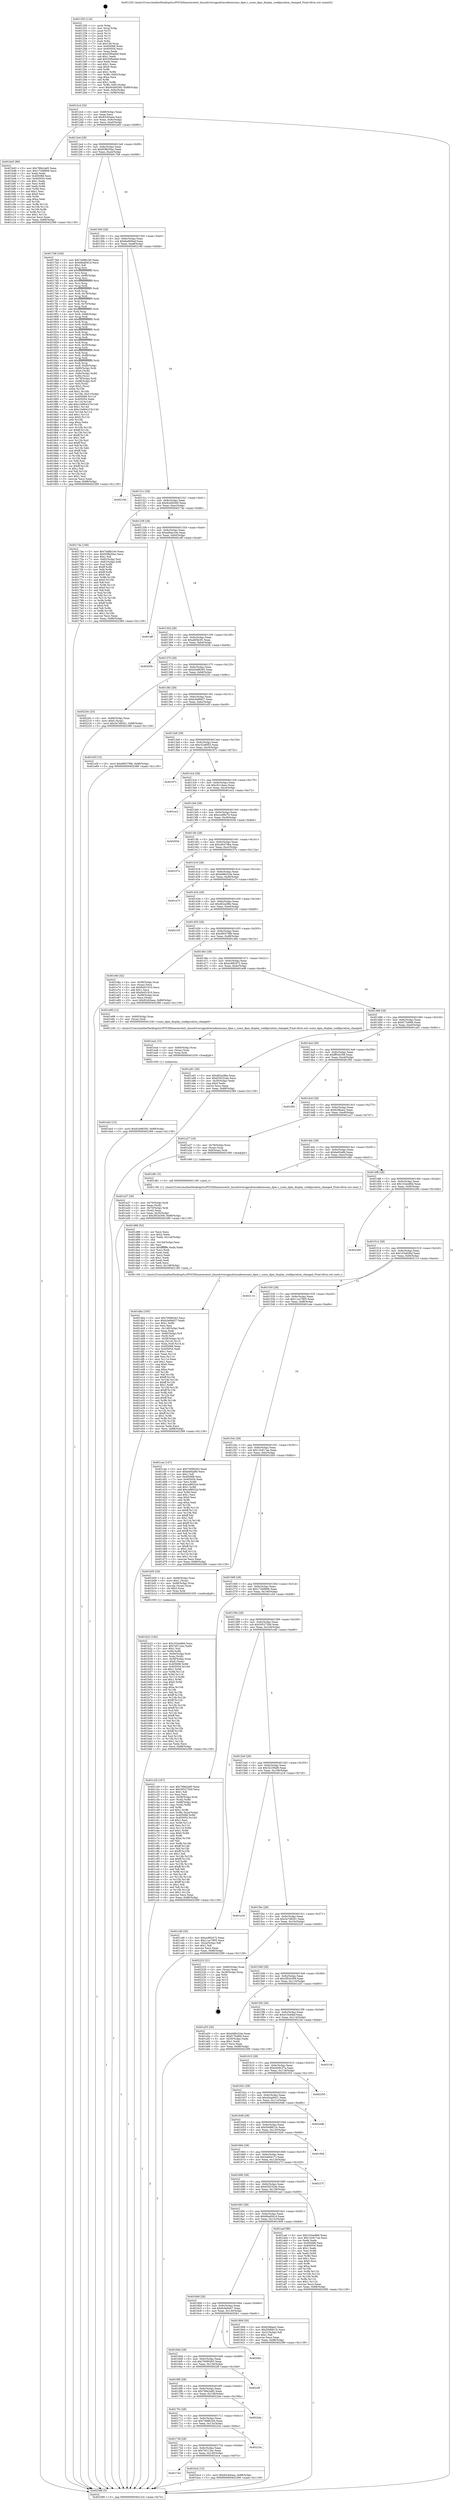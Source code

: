 digraph "0x401250" {
  label = "0x401250 (/mnt/c/Users/mathe/Desktop/tcc/POCII/binaries/extr_linuxdriversgpudrmradeonsumo_dpm.c_sumo_dpm_display_configuration_changed_Final-ollvm.out::main(0))"
  labelloc = "t"
  node[shape=record]

  Entry [label="",width=0.3,height=0.3,shape=circle,fillcolor=black,style=filled]
  "0x4012c4" [label="{
     0x4012c4 [32]\l
     | [instrs]\l
     &nbsp;&nbsp;0x4012c4 \<+6\>: mov -0x88(%rbp),%eax\l
     &nbsp;&nbsp;0x4012ca \<+2\>: mov %eax,%ecx\l
     &nbsp;&nbsp;0x4012cc \<+6\>: sub $0x83cb5aea,%ecx\l
     &nbsp;&nbsp;0x4012d2 \<+6\>: mov %eax,-0x9c(%rbp)\l
     &nbsp;&nbsp;0x4012d8 \<+6\>: mov %ecx,-0xa0(%rbp)\l
     &nbsp;&nbsp;0x4012de \<+6\>: je 0000000000401bd3 \<main+0x983\>\l
  }"]
  "0x401bd3" [label="{
     0x401bd3 [86]\l
     | [instrs]\l
     &nbsp;&nbsp;0x401bd3 \<+5\>: mov $0x789e2a85,%eax\l
     &nbsp;&nbsp;0x401bd8 \<+5\>: mov $0x172b8806,%ecx\l
     &nbsp;&nbsp;0x401bdd \<+2\>: xor %edx,%edx\l
     &nbsp;&nbsp;0x401bdf \<+7\>: mov 0x405068,%esi\l
     &nbsp;&nbsp;0x401be6 \<+7\>: mov 0x405054,%edi\l
     &nbsp;&nbsp;0x401bed \<+3\>: sub $0x1,%edx\l
     &nbsp;&nbsp;0x401bf0 \<+3\>: mov %esi,%r8d\l
     &nbsp;&nbsp;0x401bf3 \<+3\>: add %edx,%r8d\l
     &nbsp;&nbsp;0x401bf6 \<+4\>: imul %r8d,%esi\l
     &nbsp;&nbsp;0x401bfa \<+3\>: and $0x1,%esi\l
     &nbsp;&nbsp;0x401bfd \<+3\>: cmp $0x0,%esi\l
     &nbsp;&nbsp;0x401c00 \<+4\>: sete %r9b\l
     &nbsp;&nbsp;0x401c04 \<+3\>: cmp $0xa,%edi\l
     &nbsp;&nbsp;0x401c07 \<+4\>: setl %r10b\l
     &nbsp;&nbsp;0x401c0b \<+3\>: mov %r9b,%r11b\l
     &nbsp;&nbsp;0x401c0e \<+3\>: and %r10b,%r11b\l
     &nbsp;&nbsp;0x401c11 \<+3\>: xor %r10b,%r9b\l
     &nbsp;&nbsp;0x401c14 \<+3\>: or %r9b,%r11b\l
     &nbsp;&nbsp;0x401c17 \<+4\>: test $0x1,%r11b\l
     &nbsp;&nbsp;0x401c1b \<+3\>: cmovne %ecx,%eax\l
     &nbsp;&nbsp;0x401c1e \<+6\>: mov %eax,-0x88(%rbp)\l
     &nbsp;&nbsp;0x401c24 \<+5\>: jmp 0000000000402389 \<main+0x1139\>\l
  }"]
  "0x4012e4" [label="{
     0x4012e4 [28]\l
     | [instrs]\l
     &nbsp;&nbsp;0x4012e4 \<+5\>: jmp 00000000004012e9 \<main+0x99\>\l
     &nbsp;&nbsp;0x4012e9 \<+6\>: mov -0x9c(%rbp),%eax\l
     &nbsp;&nbsp;0x4012ef \<+5\>: sub $0x938b30ac,%eax\l
     &nbsp;&nbsp;0x4012f4 \<+6\>: mov %eax,-0xa4(%rbp)\l
     &nbsp;&nbsp;0x4012fa \<+6\>: je 00000000004017b8 \<main+0x568\>\l
  }"]
  Exit [label="",width=0.3,height=0.3,shape=circle,fillcolor=black,style=filled,peripheries=2]
  "0x4017b8" [label="{
     0x4017b8 [336]\l
     | [instrs]\l
     &nbsp;&nbsp;0x4017b8 \<+5\>: mov $0x7dd8b1b0,%eax\l
     &nbsp;&nbsp;0x4017bd \<+5\>: mov $0x68ad041d,%ecx\l
     &nbsp;&nbsp;0x4017c2 \<+2\>: mov $0x1,%dl\l
     &nbsp;&nbsp;0x4017c4 \<+3\>: mov %rsp,%rsi\l
     &nbsp;&nbsp;0x4017c7 \<+4\>: add $0xfffffffffffffff0,%rsi\l
     &nbsp;&nbsp;0x4017cb \<+3\>: mov %rsi,%rsp\l
     &nbsp;&nbsp;0x4017ce \<+4\>: mov %rsi,-0x80(%rbp)\l
     &nbsp;&nbsp;0x4017d2 \<+3\>: mov %rsp,%rsi\l
     &nbsp;&nbsp;0x4017d5 \<+4\>: add $0xfffffffffffffff0,%rsi\l
     &nbsp;&nbsp;0x4017d9 \<+3\>: mov %rsi,%rsp\l
     &nbsp;&nbsp;0x4017dc \<+3\>: mov %rsp,%rdi\l
     &nbsp;&nbsp;0x4017df \<+4\>: add $0xfffffffffffffff0,%rdi\l
     &nbsp;&nbsp;0x4017e3 \<+3\>: mov %rdi,%rsp\l
     &nbsp;&nbsp;0x4017e6 \<+4\>: mov %rdi,-0x78(%rbp)\l
     &nbsp;&nbsp;0x4017ea \<+3\>: mov %rsp,%rdi\l
     &nbsp;&nbsp;0x4017ed \<+4\>: add $0xfffffffffffffff0,%rdi\l
     &nbsp;&nbsp;0x4017f1 \<+3\>: mov %rdi,%rsp\l
     &nbsp;&nbsp;0x4017f4 \<+4\>: mov %rdi,-0x70(%rbp)\l
     &nbsp;&nbsp;0x4017f8 \<+3\>: mov %rsp,%rdi\l
     &nbsp;&nbsp;0x4017fb \<+4\>: add $0xfffffffffffffff0,%rdi\l
     &nbsp;&nbsp;0x4017ff \<+3\>: mov %rdi,%rsp\l
     &nbsp;&nbsp;0x401802 \<+4\>: mov %rdi,-0x68(%rbp)\l
     &nbsp;&nbsp;0x401806 \<+3\>: mov %rsp,%rdi\l
     &nbsp;&nbsp;0x401809 \<+4\>: add $0xfffffffffffffff0,%rdi\l
     &nbsp;&nbsp;0x40180d \<+3\>: mov %rdi,%rsp\l
     &nbsp;&nbsp;0x401810 \<+4\>: mov %rdi,-0x60(%rbp)\l
     &nbsp;&nbsp;0x401814 \<+3\>: mov %rsp,%rdi\l
     &nbsp;&nbsp;0x401817 \<+4\>: add $0xfffffffffffffff0,%rdi\l
     &nbsp;&nbsp;0x40181b \<+3\>: mov %rdi,%rsp\l
     &nbsp;&nbsp;0x40181e \<+4\>: mov %rdi,-0x58(%rbp)\l
     &nbsp;&nbsp;0x401822 \<+3\>: mov %rsp,%rdi\l
     &nbsp;&nbsp;0x401825 \<+4\>: add $0xfffffffffffffff0,%rdi\l
     &nbsp;&nbsp;0x401829 \<+3\>: mov %rdi,%rsp\l
     &nbsp;&nbsp;0x40182c \<+4\>: mov %rdi,-0x50(%rbp)\l
     &nbsp;&nbsp;0x401830 \<+3\>: mov %rsp,%rdi\l
     &nbsp;&nbsp;0x401833 \<+4\>: add $0xfffffffffffffff0,%rdi\l
     &nbsp;&nbsp;0x401837 \<+3\>: mov %rdi,%rsp\l
     &nbsp;&nbsp;0x40183a \<+4\>: mov %rdi,-0x48(%rbp)\l
     &nbsp;&nbsp;0x40183e \<+3\>: mov %rsp,%rdi\l
     &nbsp;&nbsp;0x401841 \<+4\>: add $0xfffffffffffffff0,%rdi\l
     &nbsp;&nbsp;0x401845 \<+3\>: mov %rdi,%rsp\l
     &nbsp;&nbsp;0x401848 \<+4\>: mov %rdi,-0x40(%rbp)\l
     &nbsp;&nbsp;0x40184c \<+4\>: mov -0x80(%rbp),%rdi\l
     &nbsp;&nbsp;0x401850 \<+6\>: movl $0x0,(%rdi)\l
     &nbsp;&nbsp;0x401856 \<+7\>: mov -0x8c(%rbp),%r8d\l
     &nbsp;&nbsp;0x40185d \<+3\>: mov %r8d,(%rsi)\l
     &nbsp;&nbsp;0x401860 \<+4\>: mov -0x78(%rbp),%rdi\l
     &nbsp;&nbsp;0x401864 \<+7\>: mov -0x98(%rbp),%r9\l
     &nbsp;&nbsp;0x40186b \<+3\>: mov %r9,(%rdi)\l
     &nbsp;&nbsp;0x40186e \<+3\>: cmpl $0x2,(%rsi)\l
     &nbsp;&nbsp;0x401871 \<+4\>: setne %r10b\l
     &nbsp;&nbsp;0x401875 \<+4\>: and $0x1,%r10b\l
     &nbsp;&nbsp;0x401879 \<+4\>: mov %r10b,-0x31(%rbp)\l
     &nbsp;&nbsp;0x40187d \<+8\>: mov 0x405068,%r11d\l
     &nbsp;&nbsp;0x401885 \<+7\>: mov 0x405054,%ebx\l
     &nbsp;&nbsp;0x40188c \<+3\>: mov %r11d,%r14d\l
     &nbsp;&nbsp;0x40188f \<+7\>: add $0xc1b6641f,%r14d\l
     &nbsp;&nbsp;0x401896 \<+4\>: sub $0x1,%r14d\l
     &nbsp;&nbsp;0x40189a \<+7\>: sub $0xc1b6641f,%r14d\l
     &nbsp;&nbsp;0x4018a1 \<+4\>: imul %r14d,%r11d\l
     &nbsp;&nbsp;0x4018a5 \<+4\>: and $0x1,%r11d\l
     &nbsp;&nbsp;0x4018a9 \<+4\>: cmp $0x0,%r11d\l
     &nbsp;&nbsp;0x4018ad \<+4\>: sete %r10b\l
     &nbsp;&nbsp;0x4018b1 \<+3\>: cmp $0xa,%ebx\l
     &nbsp;&nbsp;0x4018b4 \<+4\>: setl %r15b\l
     &nbsp;&nbsp;0x4018b8 \<+3\>: mov %r10b,%r12b\l
     &nbsp;&nbsp;0x4018bb \<+4\>: xor $0xff,%r12b\l
     &nbsp;&nbsp;0x4018bf \<+3\>: mov %r15b,%r13b\l
     &nbsp;&nbsp;0x4018c2 \<+4\>: xor $0xff,%r13b\l
     &nbsp;&nbsp;0x4018c6 \<+3\>: xor $0x1,%dl\l
     &nbsp;&nbsp;0x4018c9 \<+3\>: mov %r12b,%sil\l
     &nbsp;&nbsp;0x4018cc \<+4\>: and $0xff,%sil\l
     &nbsp;&nbsp;0x4018d0 \<+3\>: and %dl,%r10b\l
     &nbsp;&nbsp;0x4018d3 \<+3\>: mov %r13b,%dil\l
     &nbsp;&nbsp;0x4018d6 \<+4\>: and $0xff,%dil\l
     &nbsp;&nbsp;0x4018da \<+3\>: and %dl,%r15b\l
     &nbsp;&nbsp;0x4018dd \<+3\>: or %r10b,%sil\l
     &nbsp;&nbsp;0x4018e0 \<+3\>: or %r15b,%dil\l
     &nbsp;&nbsp;0x4018e3 \<+3\>: xor %dil,%sil\l
     &nbsp;&nbsp;0x4018e6 \<+3\>: or %r13b,%r12b\l
     &nbsp;&nbsp;0x4018e9 \<+4\>: xor $0xff,%r12b\l
     &nbsp;&nbsp;0x4018ed \<+3\>: or $0x1,%dl\l
     &nbsp;&nbsp;0x4018f0 \<+3\>: and %dl,%r12b\l
     &nbsp;&nbsp;0x4018f3 \<+3\>: or %r12b,%sil\l
     &nbsp;&nbsp;0x4018f6 \<+4\>: test $0x1,%sil\l
     &nbsp;&nbsp;0x4018fa \<+3\>: cmovne %ecx,%eax\l
     &nbsp;&nbsp;0x4018fd \<+6\>: mov %eax,-0x88(%rbp)\l
     &nbsp;&nbsp;0x401903 \<+5\>: jmp 0000000000402389 \<main+0x1139\>\l
  }"]
  "0x401300" [label="{
     0x401300 [28]\l
     | [instrs]\l
     &nbsp;&nbsp;0x401300 \<+5\>: jmp 0000000000401305 \<main+0xb5\>\l
     &nbsp;&nbsp;0x401305 \<+6\>: mov -0x9c(%rbp),%eax\l
     &nbsp;&nbsp;0x40130b \<+5\>: sub $0x9ad00baf,%eax\l
     &nbsp;&nbsp;0x401310 \<+6\>: mov %eax,-0xa8(%rbp)\l
     &nbsp;&nbsp;0x401316 \<+6\>: je 000000000040219d \<main+0xf4d\>\l
  }"]
  "0x401eb3" [label="{
     0x401eb3 [15]\l
     | [instrs]\l
     &nbsp;&nbsp;0x401eb3 \<+10\>: movl $0xb2e96295,-0x88(%rbp)\l
     &nbsp;&nbsp;0x401ebd \<+5\>: jmp 0000000000402389 \<main+0x1139\>\l
  }"]
  "0x40219d" [label="{
     0x40219d\l
  }", style=dashed]
  "0x40131c" [label="{
     0x40131c [28]\l
     | [instrs]\l
     &nbsp;&nbsp;0x40131c \<+5\>: jmp 0000000000401321 \<main+0xd1\>\l
     &nbsp;&nbsp;0x401321 \<+6\>: mov -0x9c(%rbp),%eax\l
     &nbsp;&nbsp;0x401327 \<+5\>: sub $0x9cd40260,%eax\l
     &nbsp;&nbsp;0x40132c \<+6\>: mov %eax,-0xac(%rbp)\l
     &nbsp;&nbsp;0x401332 \<+6\>: je 000000000040174e \<main+0x4fe\>\l
  }"]
  "0x401ea4" [label="{
     0x401ea4 [15]\l
     | [instrs]\l
     &nbsp;&nbsp;0x401ea4 \<+4\>: mov -0x60(%rbp),%rax\l
     &nbsp;&nbsp;0x401ea8 \<+3\>: mov (%rax),%rax\l
     &nbsp;&nbsp;0x401eab \<+3\>: mov %rax,%rdi\l
     &nbsp;&nbsp;0x401eae \<+5\>: call 0000000000401030 \<free@plt\>\l
     | [calls]\l
     &nbsp;&nbsp;0x401030 \{1\} (unknown)\l
  }"]
  "0x40174e" [label="{
     0x40174e [106]\l
     | [instrs]\l
     &nbsp;&nbsp;0x40174e \<+5\>: mov $0x7dd8b1b0,%eax\l
     &nbsp;&nbsp;0x401753 \<+5\>: mov $0x938b30ac,%ecx\l
     &nbsp;&nbsp;0x401758 \<+2\>: mov $0x1,%dl\l
     &nbsp;&nbsp;0x40175a \<+7\>: mov -0x82(%rbp),%sil\l
     &nbsp;&nbsp;0x401761 \<+7\>: mov -0x81(%rbp),%dil\l
     &nbsp;&nbsp;0x401768 \<+3\>: mov %sil,%r8b\l
     &nbsp;&nbsp;0x40176b \<+4\>: xor $0xff,%r8b\l
     &nbsp;&nbsp;0x40176f \<+3\>: mov %dil,%r9b\l
     &nbsp;&nbsp;0x401772 \<+4\>: xor $0xff,%r9b\l
     &nbsp;&nbsp;0x401776 \<+3\>: xor $0x0,%dl\l
     &nbsp;&nbsp;0x401779 \<+3\>: mov %r8b,%r10b\l
     &nbsp;&nbsp;0x40177c \<+4\>: and $0x0,%r10b\l
     &nbsp;&nbsp;0x401780 \<+3\>: and %dl,%sil\l
     &nbsp;&nbsp;0x401783 \<+3\>: mov %r9b,%r11b\l
     &nbsp;&nbsp;0x401786 \<+4\>: and $0x0,%r11b\l
     &nbsp;&nbsp;0x40178a \<+3\>: and %dl,%dil\l
     &nbsp;&nbsp;0x40178d \<+3\>: or %sil,%r10b\l
     &nbsp;&nbsp;0x401790 \<+3\>: or %dil,%r11b\l
     &nbsp;&nbsp;0x401793 \<+3\>: xor %r11b,%r10b\l
     &nbsp;&nbsp;0x401796 \<+3\>: or %r9b,%r8b\l
     &nbsp;&nbsp;0x401799 \<+4\>: xor $0xff,%r8b\l
     &nbsp;&nbsp;0x40179d \<+3\>: or $0x0,%dl\l
     &nbsp;&nbsp;0x4017a0 \<+3\>: and %dl,%r8b\l
     &nbsp;&nbsp;0x4017a3 \<+3\>: or %r8b,%r10b\l
     &nbsp;&nbsp;0x4017a6 \<+4\>: test $0x1,%r10b\l
     &nbsp;&nbsp;0x4017aa \<+3\>: cmovne %ecx,%eax\l
     &nbsp;&nbsp;0x4017ad \<+6\>: mov %eax,-0x88(%rbp)\l
     &nbsp;&nbsp;0x4017b3 \<+5\>: jmp 0000000000402389 \<main+0x1139\>\l
  }"]
  "0x401338" [label="{
     0x401338 [28]\l
     | [instrs]\l
     &nbsp;&nbsp;0x401338 \<+5\>: jmp 000000000040133d \<main+0xed\>\l
     &nbsp;&nbsp;0x40133d \<+6\>: mov -0x9c(%rbp),%eax\l
     &nbsp;&nbsp;0x401343 \<+5\>: sub $0xad6ae16e,%eax\l
     &nbsp;&nbsp;0x401348 \<+6\>: mov %eax,-0xb0(%rbp)\l
     &nbsp;&nbsp;0x40134e \<+6\>: je 0000000000401eff \<main+0xcaf\>\l
  }"]
  "0x402389" [label="{
     0x402389 [5]\l
     | [instrs]\l
     &nbsp;&nbsp;0x402389 \<+5\>: jmp 00000000004012c4 \<main+0x74\>\l
  }"]
  "0x401250" [label="{
     0x401250 [116]\l
     | [instrs]\l
     &nbsp;&nbsp;0x401250 \<+1\>: push %rbp\l
     &nbsp;&nbsp;0x401251 \<+3\>: mov %rsp,%rbp\l
     &nbsp;&nbsp;0x401254 \<+2\>: push %r15\l
     &nbsp;&nbsp;0x401256 \<+2\>: push %r14\l
     &nbsp;&nbsp;0x401258 \<+2\>: push %r13\l
     &nbsp;&nbsp;0x40125a \<+2\>: push %r12\l
     &nbsp;&nbsp;0x40125c \<+1\>: push %rbx\l
     &nbsp;&nbsp;0x40125d \<+7\>: sub $0x158,%rsp\l
     &nbsp;&nbsp;0x401264 \<+7\>: mov 0x405068,%eax\l
     &nbsp;&nbsp;0x40126b \<+7\>: mov 0x405054,%ecx\l
     &nbsp;&nbsp;0x401272 \<+2\>: mov %eax,%edx\l
     &nbsp;&nbsp;0x401274 \<+6\>: sub $0x55f0addd,%edx\l
     &nbsp;&nbsp;0x40127a \<+3\>: sub $0x1,%edx\l
     &nbsp;&nbsp;0x40127d \<+6\>: add $0x55f0addd,%edx\l
     &nbsp;&nbsp;0x401283 \<+3\>: imul %edx,%eax\l
     &nbsp;&nbsp;0x401286 \<+3\>: and $0x1,%eax\l
     &nbsp;&nbsp;0x401289 \<+3\>: cmp $0x0,%eax\l
     &nbsp;&nbsp;0x40128c \<+4\>: sete %r8b\l
     &nbsp;&nbsp;0x401290 \<+4\>: and $0x1,%r8b\l
     &nbsp;&nbsp;0x401294 \<+7\>: mov %r8b,-0x82(%rbp)\l
     &nbsp;&nbsp;0x40129b \<+3\>: cmp $0xa,%ecx\l
     &nbsp;&nbsp;0x40129e \<+4\>: setl %r8b\l
     &nbsp;&nbsp;0x4012a2 \<+4\>: and $0x1,%r8b\l
     &nbsp;&nbsp;0x4012a6 \<+7\>: mov %r8b,-0x81(%rbp)\l
     &nbsp;&nbsp;0x4012ad \<+10\>: movl $0x9cd40260,-0x88(%rbp)\l
     &nbsp;&nbsp;0x4012b7 \<+6\>: mov %edi,-0x8c(%rbp)\l
     &nbsp;&nbsp;0x4012bd \<+7\>: mov %rsi,-0x98(%rbp)\l
  }"]
  "0x401dba" [label="{
     0x401dba [165]\l
     | [instrs]\l
     &nbsp;&nbsp;0x401dba \<+5\>: mov $0x70090263,%ecx\l
     &nbsp;&nbsp;0x401dbf \<+5\>: mov $0xb3e89d27,%edx\l
     &nbsp;&nbsp;0x401dc4 \<+3\>: mov $0x1,%r8b\l
     &nbsp;&nbsp;0x401dc7 \<+2\>: xor %esi,%esi\l
     &nbsp;&nbsp;0x401dc9 \<+6\>: mov -0x148(%rbp),%edi\l
     &nbsp;&nbsp;0x401dcf \<+3\>: imul %eax,%edi\l
     &nbsp;&nbsp;0x401dd2 \<+4\>: mov -0x60(%rbp),%r9\l
     &nbsp;&nbsp;0x401dd6 \<+3\>: mov (%r9),%r9\l
     &nbsp;&nbsp;0x401dd9 \<+4\>: mov -0x58(%rbp),%r10\l
     &nbsp;&nbsp;0x401ddd \<+3\>: movslq (%r10),%r10\l
     &nbsp;&nbsp;0x401de0 \<+4\>: mov %edi,(%r9,%r10,4)\l
     &nbsp;&nbsp;0x401de4 \<+7\>: mov 0x405068,%eax\l
     &nbsp;&nbsp;0x401deb \<+7\>: mov 0x405054,%edi\l
     &nbsp;&nbsp;0x401df2 \<+3\>: sub $0x1,%esi\l
     &nbsp;&nbsp;0x401df5 \<+3\>: mov %eax,%r11d\l
     &nbsp;&nbsp;0x401df8 \<+3\>: add %esi,%r11d\l
     &nbsp;&nbsp;0x401dfb \<+4\>: imul %r11d,%eax\l
     &nbsp;&nbsp;0x401dff \<+3\>: and $0x1,%eax\l
     &nbsp;&nbsp;0x401e02 \<+3\>: cmp $0x0,%eax\l
     &nbsp;&nbsp;0x401e05 \<+3\>: sete %bl\l
     &nbsp;&nbsp;0x401e08 \<+3\>: cmp $0xa,%edi\l
     &nbsp;&nbsp;0x401e0b \<+4\>: setl %r14b\l
     &nbsp;&nbsp;0x401e0f \<+3\>: mov %bl,%r15b\l
     &nbsp;&nbsp;0x401e12 \<+4\>: xor $0xff,%r15b\l
     &nbsp;&nbsp;0x401e16 \<+3\>: mov %r14b,%r12b\l
     &nbsp;&nbsp;0x401e19 \<+4\>: xor $0xff,%r12b\l
     &nbsp;&nbsp;0x401e1d \<+4\>: xor $0x1,%r8b\l
     &nbsp;&nbsp;0x401e21 \<+3\>: mov %r15b,%r13b\l
     &nbsp;&nbsp;0x401e24 \<+4\>: and $0xff,%r13b\l
     &nbsp;&nbsp;0x401e28 \<+3\>: and %r8b,%bl\l
     &nbsp;&nbsp;0x401e2b \<+3\>: mov %r12b,%al\l
     &nbsp;&nbsp;0x401e2e \<+2\>: and $0xff,%al\l
     &nbsp;&nbsp;0x401e30 \<+3\>: and %r8b,%r14b\l
     &nbsp;&nbsp;0x401e33 \<+3\>: or %bl,%r13b\l
     &nbsp;&nbsp;0x401e36 \<+3\>: or %r14b,%al\l
     &nbsp;&nbsp;0x401e39 \<+3\>: xor %al,%r13b\l
     &nbsp;&nbsp;0x401e3c \<+3\>: or %r12b,%r15b\l
     &nbsp;&nbsp;0x401e3f \<+4\>: xor $0xff,%r15b\l
     &nbsp;&nbsp;0x401e43 \<+4\>: or $0x1,%r8b\l
     &nbsp;&nbsp;0x401e47 \<+3\>: and %r8b,%r15b\l
     &nbsp;&nbsp;0x401e4a \<+3\>: or %r15b,%r13b\l
     &nbsp;&nbsp;0x401e4d \<+4\>: test $0x1,%r13b\l
     &nbsp;&nbsp;0x401e51 \<+3\>: cmovne %edx,%ecx\l
     &nbsp;&nbsp;0x401e54 \<+6\>: mov %ecx,-0x88(%rbp)\l
     &nbsp;&nbsp;0x401e5a \<+5\>: jmp 0000000000402389 \<main+0x1139\>\l
  }"]
  "0x401d86" [label="{
     0x401d86 [52]\l
     | [instrs]\l
     &nbsp;&nbsp;0x401d86 \<+2\>: xor %ecx,%ecx\l
     &nbsp;&nbsp;0x401d88 \<+5\>: mov $0x2,%edx\l
     &nbsp;&nbsp;0x401d8d \<+6\>: mov %edx,-0x144(%rbp)\l
     &nbsp;&nbsp;0x401d93 \<+1\>: cltd\l
     &nbsp;&nbsp;0x401d94 \<+6\>: mov -0x144(%rbp),%esi\l
     &nbsp;&nbsp;0x401d9a \<+2\>: idiv %esi\l
     &nbsp;&nbsp;0x401d9c \<+6\>: imul $0xfffffffe,%edx,%edx\l
     &nbsp;&nbsp;0x401da2 \<+2\>: mov %ecx,%edi\l
     &nbsp;&nbsp;0x401da4 \<+2\>: sub %edx,%edi\l
     &nbsp;&nbsp;0x401da6 \<+2\>: mov %ecx,%edx\l
     &nbsp;&nbsp;0x401da8 \<+3\>: sub $0x1,%edx\l
     &nbsp;&nbsp;0x401dab \<+2\>: add %edx,%edi\l
     &nbsp;&nbsp;0x401dad \<+2\>: sub %edi,%ecx\l
     &nbsp;&nbsp;0x401daf \<+6\>: mov %ecx,-0x148(%rbp)\l
     &nbsp;&nbsp;0x401db5 \<+5\>: call 0000000000401160 \<next_i\>\l
     | [calls]\l
     &nbsp;&nbsp;0x401160 \{1\} (/mnt/c/Users/mathe/Desktop/tcc/POCII/binaries/extr_linuxdriversgpudrmradeonsumo_dpm.c_sumo_dpm_display_configuration_changed_Final-ollvm.out::next_i)\l
  }"]
  "0x401eff" [label="{
     0x401eff\l
  }", style=dashed]
  "0x401354" [label="{
     0x401354 [28]\l
     | [instrs]\l
     &nbsp;&nbsp;0x401354 \<+5\>: jmp 0000000000401359 \<main+0x109\>\l
     &nbsp;&nbsp;0x401359 \<+6\>: mov -0x9c(%rbp),%eax\l
     &nbsp;&nbsp;0x40135f \<+5\>: sub $0xafd5b3f1,%eax\l
     &nbsp;&nbsp;0x401364 \<+6\>: mov %eax,-0xb4(%rbp)\l
     &nbsp;&nbsp;0x40136a \<+6\>: je 000000000040205b \<main+0xe0b\>\l
  }"]
  "0x401744" [label="{
     0x401744\l
  }", style=dashed]
  "0x40205b" [label="{
     0x40205b\l
  }", style=dashed]
  "0x401370" [label="{
     0x401370 [28]\l
     | [instrs]\l
     &nbsp;&nbsp;0x401370 \<+5\>: jmp 0000000000401375 \<main+0x125\>\l
     &nbsp;&nbsp;0x401375 \<+6\>: mov -0x9c(%rbp),%eax\l
     &nbsp;&nbsp;0x40137b \<+5\>: sub $0xb2e96295,%eax\l
     &nbsp;&nbsp;0x401380 \<+6\>: mov %eax,-0xb8(%rbp)\l
     &nbsp;&nbsp;0x401386 \<+6\>: je 000000000040220c \<main+0xfbc\>\l
  }"]
  "0x401bc4" [label="{
     0x401bc4 [15]\l
     | [instrs]\l
     &nbsp;&nbsp;0x401bc4 \<+10\>: movl $0x83cb5aea,-0x88(%rbp)\l
     &nbsp;&nbsp;0x401bce \<+5\>: jmp 0000000000402389 \<main+0x1139\>\l
  }"]
  "0x40220c" [label="{
     0x40220c [25]\l
     | [instrs]\l
     &nbsp;&nbsp;0x40220c \<+4\>: mov -0x80(%rbp),%rax\l
     &nbsp;&nbsp;0x402210 \<+6\>: movl $0x0,(%rax)\l
     &nbsp;&nbsp;0x402216 \<+10\>: movl $0x3e7d8261,-0x88(%rbp)\l
     &nbsp;&nbsp;0x402220 \<+5\>: jmp 0000000000402389 \<main+0x1139\>\l
  }"]
  "0x40138c" [label="{
     0x40138c [28]\l
     | [instrs]\l
     &nbsp;&nbsp;0x40138c \<+5\>: jmp 0000000000401391 \<main+0x141\>\l
     &nbsp;&nbsp;0x401391 \<+6\>: mov -0x9c(%rbp),%eax\l
     &nbsp;&nbsp;0x401397 \<+5\>: sub $0xb3e89d27,%eax\l
     &nbsp;&nbsp;0x40139c \<+6\>: mov %eax,-0xbc(%rbp)\l
     &nbsp;&nbsp;0x4013a2 \<+6\>: je 0000000000401e5f \<main+0xc0f\>\l
  }"]
  "0x401728" [label="{
     0x401728 [28]\l
     | [instrs]\l
     &nbsp;&nbsp;0x401728 \<+5\>: jmp 000000000040172d \<main+0x4dd\>\l
     &nbsp;&nbsp;0x40172d \<+6\>: mov -0x9c(%rbp),%eax\l
     &nbsp;&nbsp;0x401733 \<+5\>: sub $0x7ef112ac,%eax\l
     &nbsp;&nbsp;0x401738 \<+6\>: mov %eax,-0x140(%rbp)\l
     &nbsp;&nbsp;0x40173e \<+6\>: je 0000000000401bc4 \<main+0x974\>\l
  }"]
  "0x401e5f" [label="{
     0x401e5f [15]\l
     | [instrs]\l
     &nbsp;&nbsp;0x401e5f \<+10\>: movl $0xd90379fb,-0x88(%rbp)\l
     &nbsp;&nbsp;0x401e69 \<+5\>: jmp 0000000000402389 \<main+0x1139\>\l
  }"]
  "0x4013a8" [label="{
     0x4013a8 [28]\l
     | [instrs]\l
     &nbsp;&nbsp;0x4013a8 \<+5\>: jmp 00000000004013ad \<main+0x15d\>\l
     &nbsp;&nbsp;0x4013ad \<+6\>: mov -0x9c(%rbp),%eax\l
     &nbsp;&nbsp;0x4013b3 \<+5\>: sub $0xc5246f53,%eax\l
     &nbsp;&nbsp;0x4013b8 \<+6\>: mov %eax,-0xc0(%rbp)\l
     &nbsp;&nbsp;0x4013be \<+6\>: je 000000000040197c \<main+0x72c\>\l
  }"]
  "0x40223a" [label="{
     0x40223a\l
  }", style=dashed]
  "0x40197c" [label="{
     0x40197c\l
  }", style=dashed]
  "0x4013c4" [label="{
     0x4013c4 [28]\l
     | [instrs]\l
     &nbsp;&nbsp;0x4013c4 \<+5\>: jmp 00000000004013c9 \<main+0x179\>\l
     &nbsp;&nbsp;0x4013c9 \<+6\>: mov -0x9c(%rbp),%eax\l
     &nbsp;&nbsp;0x4013cf \<+5\>: sub $0xc611daec,%eax\l
     &nbsp;&nbsp;0x4013d4 \<+6\>: mov %eax,-0xc4(%rbp)\l
     &nbsp;&nbsp;0x4013da \<+6\>: je 0000000000401ec2 \<main+0xc72\>\l
  }"]
  "0x40170c" [label="{
     0x40170c [28]\l
     | [instrs]\l
     &nbsp;&nbsp;0x40170c \<+5\>: jmp 0000000000401711 \<main+0x4c1\>\l
     &nbsp;&nbsp;0x401711 \<+6\>: mov -0x9c(%rbp),%eax\l
     &nbsp;&nbsp;0x401717 \<+5\>: sub $0x7dd8b1b0,%eax\l
     &nbsp;&nbsp;0x40171c \<+6\>: mov %eax,-0x13c(%rbp)\l
     &nbsp;&nbsp;0x401722 \<+6\>: je 000000000040223a \<main+0xfea\>\l
  }"]
  "0x401ec2" [label="{
     0x401ec2\l
  }", style=dashed]
  "0x4013e0" [label="{
     0x4013e0 [28]\l
     | [instrs]\l
     &nbsp;&nbsp;0x4013e0 \<+5\>: jmp 00000000004013e5 \<main+0x195\>\l
     &nbsp;&nbsp;0x4013e5 \<+6\>: mov -0x9c(%rbp),%eax\l
     &nbsp;&nbsp;0x4013eb \<+5\>: sub $0xcce89c7b,%eax\l
     &nbsp;&nbsp;0x4013f0 \<+6\>: mov %eax,-0xc8(%rbp)\l
     &nbsp;&nbsp;0x4013f6 \<+6\>: je 000000000040203d \<main+0xded\>\l
  }"]
  "0x4022da" [label="{
     0x4022da\l
  }", style=dashed]
  "0x40203d" [label="{
     0x40203d\l
  }", style=dashed]
  "0x4013fc" [label="{
     0x4013fc [28]\l
     | [instrs]\l
     &nbsp;&nbsp;0x4013fc \<+5\>: jmp 0000000000401401 \<main+0x1b1\>\l
     &nbsp;&nbsp;0x401401 \<+6\>: mov -0x9c(%rbp),%eax\l
     &nbsp;&nbsp;0x401407 \<+5\>: sub $0xcd037dbe,%eax\l
     &nbsp;&nbsp;0x40140c \<+6\>: mov %eax,-0xcc(%rbp)\l
     &nbsp;&nbsp;0x401412 \<+6\>: je 000000000040237a \<main+0x112a\>\l
  }"]
  "0x4016f0" [label="{
     0x4016f0 [28]\l
     | [instrs]\l
     &nbsp;&nbsp;0x4016f0 \<+5\>: jmp 00000000004016f5 \<main+0x4a5\>\l
     &nbsp;&nbsp;0x4016f5 \<+6\>: mov -0x9c(%rbp),%eax\l
     &nbsp;&nbsp;0x4016fb \<+5\>: sub $0x789e2a85,%eax\l
     &nbsp;&nbsp;0x401700 \<+6\>: mov %eax,-0x138(%rbp)\l
     &nbsp;&nbsp;0x401706 \<+6\>: je 00000000004022da \<main+0x108a\>\l
  }"]
  "0x40237a" [label="{
     0x40237a\l
  }", style=dashed]
  "0x401418" [label="{
     0x401418 [28]\l
     | [instrs]\l
     &nbsp;&nbsp;0x401418 \<+5\>: jmp 000000000040141d \<main+0x1cd\>\l
     &nbsp;&nbsp;0x40141d \<+6\>: mov -0x9c(%rbp),%eax\l
     &nbsp;&nbsp;0x401423 \<+5\>: sub $0xd48b324e,%eax\l
     &nbsp;&nbsp;0x401428 \<+6\>: mov %eax,-0xd0(%rbp)\l
     &nbsp;&nbsp;0x40142e \<+6\>: je 0000000000401a73 \<main+0x823\>\l
  }"]
  "0x4022ff" [label="{
     0x4022ff\l
  }", style=dashed]
  "0x401a73" [label="{
     0x401a73\l
  }", style=dashed]
  "0x401434" [label="{
     0x401434 [28]\l
     | [instrs]\l
     &nbsp;&nbsp;0x401434 \<+5\>: jmp 0000000000401439 \<main+0x1e9\>\l
     &nbsp;&nbsp;0x401439 \<+6\>: mov -0x9c(%rbp),%eax\l
     &nbsp;&nbsp;0x40143f \<+5\>: sub $0xd62a2f6e,%eax\l
     &nbsp;&nbsp;0x401444 \<+6\>: mov %eax,-0xd4(%rbp)\l
     &nbsp;&nbsp;0x40144a \<+6\>: je 0000000000402105 \<main+0xeb5\>\l
  }"]
  "0x4016d4" [label="{
     0x4016d4 [28]\l
     | [instrs]\l
     &nbsp;&nbsp;0x4016d4 \<+5\>: jmp 00000000004016d9 \<main+0x489\>\l
     &nbsp;&nbsp;0x4016d9 \<+6\>: mov -0x9c(%rbp),%eax\l
     &nbsp;&nbsp;0x4016df \<+5\>: sub $0x70090263,%eax\l
     &nbsp;&nbsp;0x4016e4 \<+6\>: mov %eax,-0x134(%rbp)\l
     &nbsp;&nbsp;0x4016ea \<+6\>: je 00000000004022ff \<main+0x10af\>\l
  }"]
  "0x402105" [label="{
     0x402105\l
  }", style=dashed]
  "0x401450" [label="{
     0x401450 [28]\l
     | [instrs]\l
     &nbsp;&nbsp;0x401450 \<+5\>: jmp 0000000000401455 \<main+0x205\>\l
     &nbsp;&nbsp;0x401455 \<+6\>: mov -0x9c(%rbp),%eax\l
     &nbsp;&nbsp;0x40145b \<+5\>: sub $0xd90379fb,%eax\l
     &nbsp;&nbsp;0x401460 \<+6\>: mov %eax,-0xd8(%rbp)\l
     &nbsp;&nbsp;0x401466 \<+6\>: je 0000000000401e6e \<main+0xc1e\>\l
  }"]
  "0x4020b1" [label="{
     0x4020b1\l
  }", style=dashed]
  "0x401e6e" [label="{
     0x401e6e [42]\l
     | [instrs]\l
     &nbsp;&nbsp;0x401e6e \<+4\>: mov -0x58(%rbp),%rax\l
     &nbsp;&nbsp;0x401e72 \<+2\>: mov (%rax),%ecx\l
     &nbsp;&nbsp;0x401e74 \<+6\>: sub $0xf4451910,%ecx\l
     &nbsp;&nbsp;0x401e7a \<+3\>: add $0x1,%ecx\l
     &nbsp;&nbsp;0x401e7d \<+6\>: add $0xf4451910,%ecx\l
     &nbsp;&nbsp;0x401e83 \<+4\>: mov -0x58(%rbp),%rax\l
     &nbsp;&nbsp;0x401e87 \<+2\>: mov %ecx,(%rax)\l
     &nbsp;&nbsp;0x401e89 \<+10\>: movl $0x83cb5aea,-0x88(%rbp)\l
     &nbsp;&nbsp;0x401e93 \<+5\>: jmp 0000000000402389 \<main+0x1139\>\l
  }"]
  "0x40146c" [label="{
     0x40146c [28]\l
     | [instrs]\l
     &nbsp;&nbsp;0x40146c \<+5\>: jmp 0000000000401471 \<main+0x221\>\l
     &nbsp;&nbsp;0x401471 \<+6\>: mov -0x9c(%rbp),%eax\l
     &nbsp;&nbsp;0x401477 \<+5\>: sub $0xec882472,%eax\l
     &nbsp;&nbsp;0x40147c \<+6\>: mov %eax,-0xdc(%rbp)\l
     &nbsp;&nbsp;0x401482 \<+6\>: je 0000000000401e98 \<main+0xc48\>\l
  }"]
  "0x401b22" [label="{
     0x401b22 [162]\l
     | [instrs]\l
     &nbsp;&nbsp;0x401b22 \<+5\>: mov $0x102ee86d,%ecx\l
     &nbsp;&nbsp;0x401b27 \<+5\>: mov $0x7ef112ac,%edx\l
     &nbsp;&nbsp;0x401b2c \<+3\>: mov $0x1,%sil\l
     &nbsp;&nbsp;0x401b2f \<+3\>: xor %r8d,%r8d\l
     &nbsp;&nbsp;0x401b32 \<+4\>: mov -0x60(%rbp),%rdi\l
     &nbsp;&nbsp;0x401b36 \<+3\>: mov %rax,(%rdi)\l
     &nbsp;&nbsp;0x401b39 \<+4\>: mov -0x58(%rbp),%rax\l
     &nbsp;&nbsp;0x401b3d \<+6\>: movl $0x0,(%rax)\l
     &nbsp;&nbsp;0x401b43 \<+8\>: mov 0x405068,%r9d\l
     &nbsp;&nbsp;0x401b4b \<+8\>: mov 0x405054,%r10d\l
     &nbsp;&nbsp;0x401b53 \<+4\>: sub $0x1,%r8d\l
     &nbsp;&nbsp;0x401b57 \<+3\>: mov %r9d,%r11d\l
     &nbsp;&nbsp;0x401b5a \<+3\>: add %r8d,%r11d\l
     &nbsp;&nbsp;0x401b5d \<+4\>: imul %r11d,%r9d\l
     &nbsp;&nbsp;0x401b61 \<+4\>: and $0x1,%r9d\l
     &nbsp;&nbsp;0x401b65 \<+4\>: cmp $0x0,%r9d\l
     &nbsp;&nbsp;0x401b69 \<+3\>: sete %bl\l
     &nbsp;&nbsp;0x401b6c \<+4\>: cmp $0xa,%r10d\l
     &nbsp;&nbsp;0x401b70 \<+4\>: setl %r14b\l
     &nbsp;&nbsp;0x401b74 \<+3\>: mov %bl,%r15b\l
     &nbsp;&nbsp;0x401b77 \<+4\>: xor $0xff,%r15b\l
     &nbsp;&nbsp;0x401b7b \<+3\>: mov %r14b,%r12b\l
     &nbsp;&nbsp;0x401b7e \<+4\>: xor $0xff,%r12b\l
     &nbsp;&nbsp;0x401b82 \<+4\>: xor $0x1,%sil\l
     &nbsp;&nbsp;0x401b86 \<+3\>: mov %r15b,%r13b\l
     &nbsp;&nbsp;0x401b89 \<+4\>: and $0xff,%r13b\l
     &nbsp;&nbsp;0x401b8d \<+3\>: and %sil,%bl\l
     &nbsp;&nbsp;0x401b90 \<+3\>: mov %r12b,%al\l
     &nbsp;&nbsp;0x401b93 \<+2\>: and $0xff,%al\l
     &nbsp;&nbsp;0x401b95 \<+3\>: and %sil,%r14b\l
     &nbsp;&nbsp;0x401b98 \<+3\>: or %bl,%r13b\l
     &nbsp;&nbsp;0x401b9b \<+3\>: or %r14b,%al\l
     &nbsp;&nbsp;0x401b9e \<+3\>: xor %al,%r13b\l
     &nbsp;&nbsp;0x401ba1 \<+3\>: or %r12b,%r15b\l
     &nbsp;&nbsp;0x401ba4 \<+4\>: xor $0xff,%r15b\l
     &nbsp;&nbsp;0x401ba8 \<+4\>: or $0x1,%sil\l
     &nbsp;&nbsp;0x401bac \<+3\>: and %sil,%r15b\l
     &nbsp;&nbsp;0x401baf \<+3\>: or %r15b,%r13b\l
     &nbsp;&nbsp;0x401bb2 \<+4\>: test $0x1,%r13b\l
     &nbsp;&nbsp;0x401bb6 \<+3\>: cmovne %edx,%ecx\l
     &nbsp;&nbsp;0x401bb9 \<+6\>: mov %ecx,-0x88(%rbp)\l
     &nbsp;&nbsp;0x401bbf \<+5\>: jmp 0000000000402389 \<main+0x1139\>\l
  }"]
  "0x401e98" [label="{
     0x401e98 [12]\l
     | [instrs]\l
     &nbsp;&nbsp;0x401e98 \<+4\>: mov -0x60(%rbp),%rax\l
     &nbsp;&nbsp;0x401e9c \<+3\>: mov (%rax),%rdi\l
     &nbsp;&nbsp;0x401e9f \<+5\>: call 0000000000401240 \<sumo_dpm_display_configuration_changed\>\l
     | [calls]\l
     &nbsp;&nbsp;0x401240 \{1\} (/mnt/c/Users/mathe/Desktop/tcc/POCII/binaries/extr_linuxdriversgpudrmradeonsumo_dpm.c_sumo_dpm_display_configuration_changed_Final-ollvm.out::sumo_dpm_display_configuration_changed)\l
  }"]
  "0x401488" [label="{
     0x401488 [28]\l
     | [instrs]\l
     &nbsp;&nbsp;0x401488 \<+5\>: jmp 000000000040148d \<main+0x23d\>\l
     &nbsp;&nbsp;0x40148d \<+6\>: mov -0x9c(%rbp),%eax\l
     &nbsp;&nbsp;0x401493 \<+5\>: sub $0xf17b48f4,%eax\l
     &nbsp;&nbsp;0x401498 \<+6\>: mov %eax,-0xe0(%rbp)\l
     &nbsp;&nbsp;0x40149e \<+6\>: je 0000000000401a91 \<main+0x841\>\l
  }"]
  "0x401a37" [label="{
     0x401a37 [30]\l
     | [instrs]\l
     &nbsp;&nbsp;0x401a37 \<+4\>: mov -0x70(%rbp),%rdi\l
     &nbsp;&nbsp;0x401a3b \<+2\>: mov %eax,(%rdi)\l
     &nbsp;&nbsp;0x401a3d \<+4\>: mov -0x70(%rbp),%rdi\l
     &nbsp;&nbsp;0x401a41 \<+2\>: mov (%rdi),%eax\l
     &nbsp;&nbsp;0x401a43 \<+3\>: mov %eax,-0x30(%rbp)\l
     &nbsp;&nbsp;0x401a46 \<+10\>: movl $0x3f52e309,-0x88(%rbp)\l
     &nbsp;&nbsp;0x401a50 \<+5\>: jmp 0000000000402389 \<main+0x1139\>\l
  }"]
  "0x401a91" [label="{
     0x401a91 [30]\l
     | [instrs]\l
     &nbsp;&nbsp;0x401a91 \<+5\>: mov $0xd62a2f6e,%eax\l
     &nbsp;&nbsp;0x401a96 \<+5\>: mov $0x630232de,%ecx\l
     &nbsp;&nbsp;0x401a9b \<+3\>: mov -0x30(%rbp),%edx\l
     &nbsp;&nbsp;0x401a9e \<+3\>: cmp $0x0,%edx\l
     &nbsp;&nbsp;0x401aa1 \<+3\>: cmove %ecx,%eax\l
     &nbsp;&nbsp;0x401aa4 \<+6\>: mov %eax,-0x88(%rbp)\l
     &nbsp;&nbsp;0x401aaa \<+5\>: jmp 0000000000402389 \<main+0x1139\>\l
  }"]
  "0x4014a4" [label="{
     0x4014a4 [28]\l
     | [instrs]\l
     &nbsp;&nbsp;0x4014a4 \<+5\>: jmp 00000000004014a9 \<main+0x259\>\l
     &nbsp;&nbsp;0x4014a9 \<+6\>: mov -0x9c(%rbp),%eax\l
     &nbsp;&nbsp;0x4014af \<+5\>: sub $0xff544358,%eax\l
     &nbsp;&nbsp;0x4014b4 \<+6\>: mov %eax,-0xe4(%rbp)\l
     &nbsp;&nbsp;0x4014ba \<+6\>: je 0000000000401f92 \<main+0xd42\>\l
  }"]
  "0x4016b8" [label="{
     0x4016b8 [28]\l
     | [instrs]\l
     &nbsp;&nbsp;0x4016b8 \<+5\>: jmp 00000000004016bd \<main+0x46d\>\l
     &nbsp;&nbsp;0x4016bd \<+6\>: mov -0x9c(%rbp),%eax\l
     &nbsp;&nbsp;0x4016c3 \<+5\>: sub $0x6c9a9e47,%eax\l
     &nbsp;&nbsp;0x4016c8 \<+6\>: mov %eax,-0x130(%rbp)\l
     &nbsp;&nbsp;0x4016ce \<+6\>: je 00000000004020b1 \<main+0xe61\>\l
  }"]
  "0x401f92" [label="{
     0x401f92\l
  }", style=dashed]
  "0x4014c0" [label="{
     0x4014c0 [28]\l
     | [instrs]\l
     &nbsp;&nbsp;0x4014c0 \<+5\>: jmp 00000000004014c5 \<main+0x275\>\l
     &nbsp;&nbsp;0x4014c5 \<+6\>: mov -0x9c(%rbp),%eax\l
     &nbsp;&nbsp;0x4014cb \<+5\>: sub $0x628bae2,%eax\l
     &nbsp;&nbsp;0x4014d0 \<+6\>: mov %eax,-0xe8(%rbp)\l
     &nbsp;&nbsp;0x4014d6 \<+6\>: je 0000000000401a27 \<main+0x7d7\>\l
  }"]
  "0x401908" [label="{
     0x401908 [30]\l
     | [instrs]\l
     &nbsp;&nbsp;0x401908 \<+5\>: mov $0x628bae2,%eax\l
     &nbsp;&nbsp;0x40190d \<+5\>: mov $0x50d9813c,%ecx\l
     &nbsp;&nbsp;0x401912 \<+3\>: mov -0x31(%rbp),%dl\l
     &nbsp;&nbsp;0x401915 \<+3\>: test $0x1,%dl\l
     &nbsp;&nbsp;0x401918 \<+3\>: cmovne %ecx,%eax\l
     &nbsp;&nbsp;0x40191b \<+6\>: mov %eax,-0x88(%rbp)\l
     &nbsp;&nbsp;0x401921 \<+5\>: jmp 0000000000402389 \<main+0x1139\>\l
  }"]
  "0x401a27" [label="{
     0x401a27 [16]\l
     | [instrs]\l
     &nbsp;&nbsp;0x401a27 \<+4\>: mov -0x78(%rbp),%rax\l
     &nbsp;&nbsp;0x401a2b \<+3\>: mov (%rax),%rax\l
     &nbsp;&nbsp;0x401a2e \<+4\>: mov 0x8(%rax),%rdi\l
     &nbsp;&nbsp;0x401a32 \<+5\>: call 0000000000401060 \<atoi@plt\>\l
     | [calls]\l
     &nbsp;&nbsp;0x401060 \{1\} (unknown)\l
  }"]
  "0x4014dc" [label="{
     0x4014dc [28]\l
     | [instrs]\l
     &nbsp;&nbsp;0x4014dc \<+5\>: jmp 00000000004014e1 \<main+0x291\>\l
     &nbsp;&nbsp;0x4014e1 \<+6\>: mov -0x9c(%rbp),%eax\l
     &nbsp;&nbsp;0x4014e7 \<+5\>: sub $0xbe92a8b,%eax\l
     &nbsp;&nbsp;0x4014ec \<+6\>: mov %eax,-0xec(%rbp)\l
     &nbsp;&nbsp;0x4014f2 \<+6\>: je 0000000000401d81 \<main+0xb31\>\l
  }"]
  "0x40169c" [label="{
     0x40169c [28]\l
     | [instrs]\l
     &nbsp;&nbsp;0x40169c \<+5\>: jmp 00000000004016a1 \<main+0x451\>\l
     &nbsp;&nbsp;0x4016a1 \<+6\>: mov -0x9c(%rbp),%eax\l
     &nbsp;&nbsp;0x4016a7 \<+5\>: sub $0x68ad041d,%eax\l
     &nbsp;&nbsp;0x4016ac \<+6\>: mov %eax,-0x12c(%rbp)\l
     &nbsp;&nbsp;0x4016b2 \<+6\>: je 0000000000401908 \<main+0x6b8\>\l
  }"]
  "0x401d81" [label="{
     0x401d81 [5]\l
     | [instrs]\l
     &nbsp;&nbsp;0x401d81 \<+5\>: call 0000000000401160 \<next_i\>\l
     | [calls]\l
     &nbsp;&nbsp;0x401160 \{1\} (/mnt/c/Users/mathe/Desktop/tcc/POCII/binaries/extr_linuxdriversgpudrmradeonsumo_dpm.c_sumo_dpm_display_configuration_changed_Final-ollvm.out::next_i)\l
  }"]
  "0x4014f8" [label="{
     0x4014f8 [28]\l
     | [instrs]\l
     &nbsp;&nbsp;0x4014f8 \<+5\>: jmp 00000000004014fd \<main+0x2ad\>\l
     &nbsp;&nbsp;0x4014fd \<+6\>: mov -0x9c(%rbp),%eax\l
     &nbsp;&nbsp;0x401503 \<+5\>: sub $0x102ee86d,%eax\l
     &nbsp;&nbsp;0x401508 \<+6\>: mov %eax,-0xf0(%rbp)\l
     &nbsp;&nbsp;0x40150e \<+6\>: je 000000000040229d \<main+0x104d\>\l
  }"]
  "0x401aaf" [label="{
     0x401aaf [86]\l
     | [instrs]\l
     &nbsp;&nbsp;0x401aaf \<+5\>: mov $0x102ee86d,%eax\l
     &nbsp;&nbsp;0x401ab4 \<+5\>: mov $0x13c817ae,%ecx\l
     &nbsp;&nbsp;0x401ab9 \<+2\>: xor %edx,%edx\l
     &nbsp;&nbsp;0x401abb \<+7\>: mov 0x405068,%esi\l
     &nbsp;&nbsp;0x401ac2 \<+7\>: mov 0x405054,%edi\l
     &nbsp;&nbsp;0x401ac9 \<+3\>: sub $0x1,%edx\l
     &nbsp;&nbsp;0x401acc \<+3\>: mov %esi,%r8d\l
     &nbsp;&nbsp;0x401acf \<+3\>: add %edx,%r8d\l
     &nbsp;&nbsp;0x401ad2 \<+4\>: imul %r8d,%esi\l
     &nbsp;&nbsp;0x401ad6 \<+3\>: and $0x1,%esi\l
     &nbsp;&nbsp;0x401ad9 \<+3\>: cmp $0x0,%esi\l
     &nbsp;&nbsp;0x401adc \<+4\>: sete %r9b\l
     &nbsp;&nbsp;0x401ae0 \<+3\>: cmp $0xa,%edi\l
     &nbsp;&nbsp;0x401ae3 \<+4\>: setl %r10b\l
     &nbsp;&nbsp;0x401ae7 \<+3\>: mov %r9b,%r11b\l
     &nbsp;&nbsp;0x401aea \<+3\>: and %r10b,%r11b\l
     &nbsp;&nbsp;0x401aed \<+3\>: xor %r10b,%r9b\l
     &nbsp;&nbsp;0x401af0 \<+3\>: or %r9b,%r11b\l
     &nbsp;&nbsp;0x401af3 \<+4\>: test $0x1,%r11b\l
     &nbsp;&nbsp;0x401af7 \<+3\>: cmovne %ecx,%eax\l
     &nbsp;&nbsp;0x401afa \<+6\>: mov %eax,-0x88(%rbp)\l
     &nbsp;&nbsp;0x401b00 \<+5\>: jmp 0000000000402389 \<main+0x1139\>\l
  }"]
  "0x40229d" [label="{
     0x40229d\l
  }", style=dashed]
  "0x401514" [label="{
     0x401514 [28]\l
     | [instrs]\l
     &nbsp;&nbsp;0x401514 \<+5\>: jmp 0000000000401519 \<main+0x2c9\>\l
     &nbsp;&nbsp;0x401519 \<+6\>: mov -0x9c(%rbp),%eax\l
     &nbsp;&nbsp;0x40151f \<+5\>: sub $0x103e626d,%eax\l
     &nbsp;&nbsp;0x401524 \<+6\>: mov %eax,-0xf4(%rbp)\l
     &nbsp;&nbsp;0x40152a \<+6\>: je 0000000000402114 \<main+0xec4\>\l
  }"]
  "0x401680" [label="{
     0x401680 [28]\l
     | [instrs]\l
     &nbsp;&nbsp;0x401680 \<+5\>: jmp 0000000000401685 \<main+0x435\>\l
     &nbsp;&nbsp;0x401685 \<+6\>: mov -0x9c(%rbp),%eax\l
     &nbsp;&nbsp;0x40168b \<+5\>: sub $0x630232de,%eax\l
     &nbsp;&nbsp;0x401690 \<+6\>: mov %eax,-0x128(%rbp)\l
     &nbsp;&nbsp;0x401696 \<+6\>: je 0000000000401aaf \<main+0x85f\>\l
  }"]
  "0x402114" [label="{
     0x402114\l
  }", style=dashed]
  "0x401530" [label="{
     0x401530 [28]\l
     | [instrs]\l
     &nbsp;&nbsp;0x401530 \<+5\>: jmp 0000000000401535 \<main+0x2e5\>\l
     &nbsp;&nbsp;0x401535 \<+6\>: mov -0x9c(%rbp),%eax\l
     &nbsp;&nbsp;0x40153b \<+5\>: sub $0x11ac7905,%eax\l
     &nbsp;&nbsp;0x401540 \<+6\>: mov %eax,-0xf8(%rbp)\l
     &nbsp;&nbsp;0x401546 \<+6\>: je 0000000000401cee \<main+0xa9e\>\l
  }"]
  "0x40227f" [label="{
     0x40227f\l
  }", style=dashed]
  "0x401cee" [label="{
     0x401cee [147]\l
     | [instrs]\l
     &nbsp;&nbsp;0x401cee \<+5\>: mov $0x70090263,%eax\l
     &nbsp;&nbsp;0x401cf3 \<+5\>: mov $0xbe92a8b,%ecx\l
     &nbsp;&nbsp;0x401cf8 \<+2\>: mov $0x1,%dl\l
     &nbsp;&nbsp;0x401cfa \<+7\>: mov 0x405068,%esi\l
     &nbsp;&nbsp;0x401d01 \<+7\>: mov 0x405054,%edi\l
     &nbsp;&nbsp;0x401d08 \<+3\>: mov %esi,%r8d\l
     &nbsp;&nbsp;0x401d0b \<+7\>: sub $0xcef6022e,%r8d\l
     &nbsp;&nbsp;0x401d12 \<+4\>: sub $0x1,%r8d\l
     &nbsp;&nbsp;0x401d16 \<+7\>: add $0xcef6022e,%r8d\l
     &nbsp;&nbsp;0x401d1d \<+4\>: imul %r8d,%esi\l
     &nbsp;&nbsp;0x401d21 \<+3\>: and $0x1,%esi\l
     &nbsp;&nbsp;0x401d24 \<+3\>: cmp $0x0,%esi\l
     &nbsp;&nbsp;0x401d27 \<+4\>: sete %r9b\l
     &nbsp;&nbsp;0x401d2b \<+3\>: cmp $0xa,%edi\l
     &nbsp;&nbsp;0x401d2e \<+4\>: setl %r10b\l
     &nbsp;&nbsp;0x401d32 \<+3\>: mov %r9b,%r11b\l
     &nbsp;&nbsp;0x401d35 \<+4\>: xor $0xff,%r11b\l
     &nbsp;&nbsp;0x401d39 \<+3\>: mov %r10b,%bl\l
     &nbsp;&nbsp;0x401d3c \<+3\>: xor $0xff,%bl\l
     &nbsp;&nbsp;0x401d3f \<+3\>: xor $0x1,%dl\l
     &nbsp;&nbsp;0x401d42 \<+3\>: mov %r11b,%r14b\l
     &nbsp;&nbsp;0x401d45 \<+4\>: and $0xff,%r14b\l
     &nbsp;&nbsp;0x401d49 \<+3\>: and %dl,%r9b\l
     &nbsp;&nbsp;0x401d4c \<+3\>: mov %bl,%r15b\l
     &nbsp;&nbsp;0x401d4f \<+4\>: and $0xff,%r15b\l
     &nbsp;&nbsp;0x401d53 \<+3\>: and %dl,%r10b\l
     &nbsp;&nbsp;0x401d56 \<+3\>: or %r9b,%r14b\l
     &nbsp;&nbsp;0x401d59 \<+3\>: or %r10b,%r15b\l
     &nbsp;&nbsp;0x401d5c \<+3\>: xor %r15b,%r14b\l
     &nbsp;&nbsp;0x401d5f \<+3\>: or %bl,%r11b\l
     &nbsp;&nbsp;0x401d62 \<+4\>: xor $0xff,%r11b\l
     &nbsp;&nbsp;0x401d66 \<+3\>: or $0x1,%dl\l
     &nbsp;&nbsp;0x401d69 \<+3\>: and %dl,%r11b\l
     &nbsp;&nbsp;0x401d6c \<+3\>: or %r11b,%r14b\l
     &nbsp;&nbsp;0x401d6f \<+4\>: test $0x1,%r14b\l
     &nbsp;&nbsp;0x401d73 \<+3\>: cmovne %ecx,%eax\l
     &nbsp;&nbsp;0x401d76 \<+6\>: mov %eax,-0x88(%rbp)\l
     &nbsp;&nbsp;0x401d7c \<+5\>: jmp 0000000000402389 \<main+0x1139\>\l
  }"]
  "0x40154c" [label="{
     0x40154c [28]\l
     | [instrs]\l
     &nbsp;&nbsp;0x40154c \<+5\>: jmp 0000000000401551 \<main+0x301\>\l
     &nbsp;&nbsp;0x401551 \<+6\>: mov -0x9c(%rbp),%eax\l
     &nbsp;&nbsp;0x401557 \<+5\>: sub $0x13c817ae,%eax\l
     &nbsp;&nbsp;0x40155c \<+6\>: mov %eax,-0xfc(%rbp)\l
     &nbsp;&nbsp;0x401562 \<+6\>: je 0000000000401b05 \<main+0x8b5\>\l
  }"]
  "0x401664" [label="{
     0x401664 [28]\l
     | [instrs]\l
     &nbsp;&nbsp;0x401664 \<+5\>: jmp 0000000000401669 \<main+0x419\>\l
     &nbsp;&nbsp;0x401669 \<+6\>: mov -0x9c(%rbp),%eax\l
     &nbsp;&nbsp;0x40166f \<+5\>: sub $0x5a66417c,%eax\l
     &nbsp;&nbsp;0x401674 \<+6\>: mov %eax,-0x124(%rbp)\l
     &nbsp;&nbsp;0x40167a \<+6\>: je 000000000040227f \<main+0x102f\>\l
  }"]
  "0x401b05" [label="{
     0x401b05 [29]\l
     | [instrs]\l
     &nbsp;&nbsp;0x401b05 \<+4\>: mov -0x68(%rbp),%rax\l
     &nbsp;&nbsp;0x401b09 \<+6\>: movl $0x1,(%rax)\l
     &nbsp;&nbsp;0x401b0f \<+4\>: mov -0x68(%rbp),%rax\l
     &nbsp;&nbsp;0x401b13 \<+3\>: movslq (%rax),%rax\l
     &nbsp;&nbsp;0x401b16 \<+4\>: shl $0x2,%rax\l
     &nbsp;&nbsp;0x401b1a \<+3\>: mov %rax,%rdi\l
     &nbsp;&nbsp;0x401b1d \<+5\>: call 0000000000401050 \<malloc@plt\>\l
     | [calls]\l
     &nbsp;&nbsp;0x401050 \{1\} (unknown)\l
  }"]
  "0x401568" [label="{
     0x401568 [28]\l
     | [instrs]\l
     &nbsp;&nbsp;0x401568 \<+5\>: jmp 000000000040156d \<main+0x31d\>\l
     &nbsp;&nbsp;0x40156d \<+6\>: mov -0x9c(%rbp),%eax\l
     &nbsp;&nbsp;0x401573 \<+5\>: sub $0x172b8806,%eax\l
     &nbsp;&nbsp;0x401578 \<+6\>: mov %eax,-0x100(%rbp)\l
     &nbsp;&nbsp;0x40157e \<+6\>: je 0000000000401c29 \<main+0x9d9\>\l
  }"]
  "0x401926" [label="{
     0x401926\l
  }", style=dashed]
  "0x401c29" [label="{
     0x401c29 [167]\l
     | [instrs]\l
     &nbsp;&nbsp;0x401c29 \<+5\>: mov $0x789e2a85,%eax\l
     &nbsp;&nbsp;0x401c2e \<+5\>: mov $0x3052730d,%ecx\l
     &nbsp;&nbsp;0x401c33 \<+2\>: mov $0x1,%dl\l
     &nbsp;&nbsp;0x401c35 \<+2\>: xor %esi,%esi\l
     &nbsp;&nbsp;0x401c37 \<+4\>: mov -0x58(%rbp),%rdi\l
     &nbsp;&nbsp;0x401c3b \<+3\>: mov (%rdi),%r8d\l
     &nbsp;&nbsp;0x401c3e \<+4\>: mov -0x68(%rbp),%rdi\l
     &nbsp;&nbsp;0x401c42 \<+3\>: cmp (%rdi),%r8d\l
     &nbsp;&nbsp;0x401c45 \<+4\>: setl %r9b\l
     &nbsp;&nbsp;0x401c49 \<+4\>: and $0x1,%r9b\l
     &nbsp;&nbsp;0x401c4d \<+4\>: mov %r9b,-0x2a(%rbp)\l
     &nbsp;&nbsp;0x401c51 \<+8\>: mov 0x405068,%r8d\l
     &nbsp;&nbsp;0x401c59 \<+8\>: mov 0x405054,%r10d\l
     &nbsp;&nbsp;0x401c61 \<+3\>: sub $0x1,%esi\l
     &nbsp;&nbsp;0x401c64 \<+3\>: mov %r8d,%r11d\l
     &nbsp;&nbsp;0x401c67 \<+3\>: add %esi,%r11d\l
     &nbsp;&nbsp;0x401c6a \<+4\>: imul %r11d,%r8d\l
     &nbsp;&nbsp;0x401c6e \<+4\>: and $0x1,%r8d\l
     &nbsp;&nbsp;0x401c72 \<+4\>: cmp $0x0,%r8d\l
     &nbsp;&nbsp;0x401c76 \<+4\>: sete %r9b\l
     &nbsp;&nbsp;0x401c7a \<+4\>: cmp $0xa,%r10d\l
     &nbsp;&nbsp;0x401c7e \<+3\>: setl %bl\l
     &nbsp;&nbsp;0x401c81 \<+3\>: mov %r9b,%r14b\l
     &nbsp;&nbsp;0x401c84 \<+4\>: xor $0xff,%r14b\l
     &nbsp;&nbsp;0x401c88 \<+3\>: mov %bl,%r15b\l
     &nbsp;&nbsp;0x401c8b \<+4\>: xor $0xff,%r15b\l
     &nbsp;&nbsp;0x401c8f \<+3\>: xor $0x1,%dl\l
     &nbsp;&nbsp;0x401c92 \<+3\>: mov %r14b,%r12b\l
     &nbsp;&nbsp;0x401c95 \<+4\>: and $0xff,%r12b\l
     &nbsp;&nbsp;0x401c99 \<+3\>: and %dl,%r9b\l
     &nbsp;&nbsp;0x401c9c \<+3\>: mov %r15b,%r13b\l
     &nbsp;&nbsp;0x401c9f \<+4\>: and $0xff,%r13b\l
     &nbsp;&nbsp;0x401ca3 \<+2\>: and %dl,%bl\l
     &nbsp;&nbsp;0x401ca5 \<+3\>: or %r9b,%r12b\l
     &nbsp;&nbsp;0x401ca8 \<+3\>: or %bl,%r13b\l
     &nbsp;&nbsp;0x401cab \<+3\>: xor %r13b,%r12b\l
     &nbsp;&nbsp;0x401cae \<+3\>: or %r15b,%r14b\l
     &nbsp;&nbsp;0x401cb1 \<+4\>: xor $0xff,%r14b\l
     &nbsp;&nbsp;0x401cb5 \<+3\>: or $0x1,%dl\l
     &nbsp;&nbsp;0x401cb8 \<+3\>: and %dl,%r14b\l
     &nbsp;&nbsp;0x401cbb \<+3\>: or %r14b,%r12b\l
     &nbsp;&nbsp;0x401cbe \<+4\>: test $0x1,%r12b\l
     &nbsp;&nbsp;0x401cc2 \<+3\>: cmovne %ecx,%eax\l
     &nbsp;&nbsp;0x401cc5 \<+6\>: mov %eax,-0x88(%rbp)\l
     &nbsp;&nbsp;0x401ccb \<+5\>: jmp 0000000000402389 \<main+0x1139\>\l
  }"]
  "0x401584" [label="{
     0x401584 [28]\l
     | [instrs]\l
     &nbsp;&nbsp;0x401584 \<+5\>: jmp 0000000000401589 \<main+0x339\>\l
     &nbsp;&nbsp;0x401589 \<+6\>: mov -0x9c(%rbp),%eax\l
     &nbsp;&nbsp;0x40158f \<+5\>: sub $0x3052730d,%eax\l
     &nbsp;&nbsp;0x401594 \<+6\>: mov %eax,-0x104(%rbp)\l
     &nbsp;&nbsp;0x40159a \<+6\>: je 0000000000401cd0 \<main+0xa80\>\l
  }"]
  "0x401648" [label="{
     0x401648 [28]\l
     | [instrs]\l
     &nbsp;&nbsp;0x401648 \<+5\>: jmp 000000000040164d \<main+0x3fd\>\l
     &nbsp;&nbsp;0x40164d \<+6\>: mov -0x9c(%rbp),%eax\l
     &nbsp;&nbsp;0x401653 \<+5\>: sub $0x50d9813c,%eax\l
     &nbsp;&nbsp;0x401658 \<+6\>: mov %eax,-0x120(%rbp)\l
     &nbsp;&nbsp;0x40165e \<+6\>: je 0000000000401926 \<main+0x6d6\>\l
  }"]
  "0x401cd0" [label="{
     0x401cd0 [30]\l
     | [instrs]\l
     &nbsp;&nbsp;0x401cd0 \<+5\>: mov $0xec882472,%eax\l
     &nbsp;&nbsp;0x401cd5 \<+5\>: mov $0x11ac7905,%ecx\l
     &nbsp;&nbsp;0x401cda \<+3\>: mov -0x2a(%rbp),%dl\l
     &nbsp;&nbsp;0x401cdd \<+3\>: test $0x1,%dl\l
     &nbsp;&nbsp;0x401ce0 \<+3\>: cmovne %ecx,%eax\l
     &nbsp;&nbsp;0x401ce3 \<+6\>: mov %eax,-0x88(%rbp)\l
     &nbsp;&nbsp;0x401ce9 \<+5\>: jmp 0000000000402389 \<main+0x1139\>\l
  }"]
  "0x4015a0" [label="{
     0x4015a0 [28]\l
     | [instrs]\l
     &nbsp;&nbsp;0x4015a0 \<+5\>: jmp 00000000004015a5 \<main+0x355\>\l
     &nbsp;&nbsp;0x4015a5 \<+6\>: mov -0x9c(%rbp),%eax\l
     &nbsp;&nbsp;0x4015ab \<+5\>: sub $0x32239af6,%eax\l
     &nbsp;&nbsp;0x4015b0 \<+6\>: mov %eax,-0x108(%rbp)\l
     &nbsp;&nbsp;0x4015b6 \<+6\>: je 0000000000401a18 \<main+0x7c8\>\l
  }"]
  "0x4020db" [label="{
     0x4020db\l
  }", style=dashed]
  "0x401a18" [label="{
     0x401a18\l
  }", style=dashed]
  "0x4015bc" [label="{
     0x4015bc [28]\l
     | [instrs]\l
     &nbsp;&nbsp;0x4015bc \<+5\>: jmp 00000000004015c1 \<main+0x371\>\l
     &nbsp;&nbsp;0x4015c1 \<+6\>: mov -0x9c(%rbp),%eax\l
     &nbsp;&nbsp;0x4015c7 \<+5\>: sub $0x3e7d8261,%eax\l
     &nbsp;&nbsp;0x4015cc \<+6\>: mov %eax,-0x10c(%rbp)\l
     &nbsp;&nbsp;0x4015d2 \<+6\>: je 0000000000402225 \<main+0xfd5\>\l
  }"]
  "0x40162c" [label="{
     0x40162c [28]\l
     | [instrs]\l
     &nbsp;&nbsp;0x40162c \<+5\>: jmp 0000000000401631 \<main+0x3e1\>\l
     &nbsp;&nbsp;0x401631 \<+6\>: mov -0x9c(%rbp),%eax\l
     &nbsp;&nbsp;0x401637 \<+5\>: sub $0x45aa9421,%eax\l
     &nbsp;&nbsp;0x40163c \<+6\>: mov %eax,-0x11c(%rbp)\l
     &nbsp;&nbsp;0x401642 \<+6\>: je 00000000004020db \<main+0xe8b\>\l
  }"]
  "0x402225" [label="{
     0x402225 [21]\l
     | [instrs]\l
     &nbsp;&nbsp;0x402225 \<+4\>: mov -0x80(%rbp),%rax\l
     &nbsp;&nbsp;0x402229 \<+2\>: mov (%rax),%eax\l
     &nbsp;&nbsp;0x40222b \<+4\>: lea -0x28(%rbp),%rsp\l
     &nbsp;&nbsp;0x40222f \<+1\>: pop %rbx\l
     &nbsp;&nbsp;0x402230 \<+2\>: pop %r12\l
     &nbsp;&nbsp;0x402232 \<+2\>: pop %r13\l
     &nbsp;&nbsp;0x402234 \<+2\>: pop %r14\l
     &nbsp;&nbsp;0x402236 \<+2\>: pop %r15\l
     &nbsp;&nbsp;0x402238 \<+1\>: pop %rbp\l
     &nbsp;&nbsp;0x402239 \<+1\>: ret\l
  }"]
  "0x4015d8" [label="{
     0x4015d8 [28]\l
     | [instrs]\l
     &nbsp;&nbsp;0x4015d8 \<+5\>: jmp 00000000004015dd \<main+0x38d\>\l
     &nbsp;&nbsp;0x4015dd \<+6\>: mov -0x9c(%rbp),%eax\l
     &nbsp;&nbsp;0x4015e3 \<+5\>: sub $0x3f52e309,%eax\l
     &nbsp;&nbsp;0x4015e8 \<+6\>: mov %eax,-0x110(%rbp)\l
     &nbsp;&nbsp;0x4015ee \<+6\>: je 0000000000401a55 \<main+0x805\>\l
  }"]
  "0x402355" [label="{
     0x402355\l
  }", style=dashed]
  "0x401a55" [label="{
     0x401a55 [30]\l
     | [instrs]\l
     &nbsp;&nbsp;0x401a55 \<+5\>: mov $0xd48b324e,%eax\l
     &nbsp;&nbsp;0x401a5a \<+5\>: mov $0xf17b48f4,%ecx\l
     &nbsp;&nbsp;0x401a5f \<+3\>: mov -0x30(%rbp),%edx\l
     &nbsp;&nbsp;0x401a62 \<+3\>: cmp $0x1,%edx\l
     &nbsp;&nbsp;0x401a65 \<+3\>: cmovl %ecx,%eax\l
     &nbsp;&nbsp;0x401a68 \<+6\>: mov %eax,-0x88(%rbp)\l
     &nbsp;&nbsp;0x401a6e \<+5\>: jmp 0000000000402389 \<main+0x1139\>\l
  }"]
  "0x4015f4" [label="{
     0x4015f4 [28]\l
     | [instrs]\l
     &nbsp;&nbsp;0x4015f4 \<+5\>: jmp 00000000004015f9 \<main+0x3a9\>\l
     &nbsp;&nbsp;0x4015f9 \<+6\>: mov -0x9c(%rbp),%eax\l
     &nbsp;&nbsp;0x4015ff \<+5\>: sub $0x410cd4ef,%eax\l
     &nbsp;&nbsp;0x401604 \<+6\>: mov %eax,-0x114(%rbp)\l
     &nbsp;&nbsp;0x40160a \<+6\>: je 00000000004021fd \<main+0xfad\>\l
  }"]
  "0x401610" [label="{
     0x401610 [28]\l
     | [instrs]\l
     &nbsp;&nbsp;0x401610 \<+5\>: jmp 0000000000401615 \<main+0x3c5\>\l
     &nbsp;&nbsp;0x401615 \<+6\>: mov -0x9c(%rbp),%eax\l
     &nbsp;&nbsp;0x40161b \<+5\>: sub $0x4449c27a,%eax\l
     &nbsp;&nbsp;0x401620 \<+6\>: mov %eax,-0x118(%rbp)\l
     &nbsp;&nbsp;0x401626 \<+6\>: je 0000000000402355 \<main+0x1105\>\l
  }"]
  "0x4021fd" [label="{
     0x4021fd\l
  }", style=dashed]
  Entry -> "0x401250" [label=" 1"]
  "0x4012c4" -> "0x401bd3" [label=" 2"]
  "0x4012c4" -> "0x4012e4" [label=" 20"]
  "0x402225" -> Exit [label=" 1"]
  "0x4012e4" -> "0x4017b8" [label=" 1"]
  "0x4012e4" -> "0x401300" [label=" 19"]
  "0x40220c" -> "0x402389" [label=" 1"]
  "0x401300" -> "0x40219d" [label=" 0"]
  "0x401300" -> "0x40131c" [label=" 19"]
  "0x401eb3" -> "0x402389" [label=" 1"]
  "0x40131c" -> "0x40174e" [label=" 1"]
  "0x40131c" -> "0x401338" [label=" 18"]
  "0x40174e" -> "0x402389" [label=" 1"]
  "0x401250" -> "0x4012c4" [label=" 1"]
  "0x402389" -> "0x4012c4" [label=" 21"]
  "0x401ea4" -> "0x401eb3" [label=" 1"]
  "0x4017b8" -> "0x402389" [label=" 1"]
  "0x401e98" -> "0x401ea4" [label=" 1"]
  "0x401338" -> "0x401eff" [label=" 0"]
  "0x401338" -> "0x401354" [label=" 18"]
  "0x401e6e" -> "0x402389" [label=" 1"]
  "0x401354" -> "0x40205b" [label=" 0"]
  "0x401354" -> "0x401370" [label=" 18"]
  "0x401e5f" -> "0x402389" [label=" 1"]
  "0x401370" -> "0x40220c" [label=" 1"]
  "0x401370" -> "0x40138c" [label=" 17"]
  "0x401dba" -> "0x402389" [label=" 1"]
  "0x40138c" -> "0x401e5f" [label=" 1"]
  "0x40138c" -> "0x4013a8" [label=" 16"]
  "0x401d81" -> "0x401d86" [label=" 1"]
  "0x4013a8" -> "0x40197c" [label=" 0"]
  "0x4013a8" -> "0x4013c4" [label=" 16"]
  "0x401cee" -> "0x402389" [label=" 1"]
  "0x4013c4" -> "0x401ec2" [label=" 0"]
  "0x4013c4" -> "0x4013e0" [label=" 16"]
  "0x401c29" -> "0x402389" [label=" 2"]
  "0x4013e0" -> "0x40203d" [label=" 0"]
  "0x4013e0" -> "0x4013fc" [label=" 16"]
  "0x401bd3" -> "0x402389" [label=" 2"]
  "0x4013fc" -> "0x40237a" [label=" 0"]
  "0x4013fc" -> "0x401418" [label=" 16"]
  "0x401728" -> "0x401744" [label=" 0"]
  "0x401418" -> "0x401a73" [label=" 0"]
  "0x401418" -> "0x401434" [label=" 16"]
  "0x401728" -> "0x401bc4" [label=" 1"]
  "0x401434" -> "0x402105" [label=" 0"]
  "0x401434" -> "0x401450" [label=" 16"]
  "0x40170c" -> "0x401728" [label=" 1"]
  "0x401450" -> "0x401e6e" [label=" 1"]
  "0x401450" -> "0x40146c" [label=" 15"]
  "0x40170c" -> "0x40223a" [label=" 0"]
  "0x40146c" -> "0x401e98" [label=" 1"]
  "0x40146c" -> "0x401488" [label=" 14"]
  "0x4016f0" -> "0x40170c" [label=" 1"]
  "0x401488" -> "0x401a91" [label=" 1"]
  "0x401488" -> "0x4014a4" [label=" 13"]
  "0x4016f0" -> "0x4022da" [label=" 0"]
  "0x4014a4" -> "0x401f92" [label=" 0"]
  "0x4014a4" -> "0x4014c0" [label=" 13"]
  "0x401bc4" -> "0x402389" [label=" 1"]
  "0x4014c0" -> "0x401a27" [label=" 1"]
  "0x4014c0" -> "0x4014dc" [label=" 12"]
  "0x4016d4" -> "0x4016f0" [label=" 1"]
  "0x4014dc" -> "0x401d81" [label=" 1"]
  "0x4014dc" -> "0x4014f8" [label=" 11"]
  "0x401d86" -> "0x401dba" [label=" 1"]
  "0x4014f8" -> "0x40229d" [label=" 0"]
  "0x4014f8" -> "0x401514" [label=" 11"]
  "0x4016b8" -> "0x4016d4" [label=" 1"]
  "0x401514" -> "0x402114" [label=" 0"]
  "0x401514" -> "0x401530" [label=" 11"]
  "0x401cd0" -> "0x402389" [label=" 2"]
  "0x401530" -> "0x401cee" [label=" 1"]
  "0x401530" -> "0x40154c" [label=" 10"]
  "0x401b22" -> "0x402389" [label=" 1"]
  "0x40154c" -> "0x401b05" [label=" 1"]
  "0x40154c" -> "0x401568" [label=" 9"]
  "0x401aaf" -> "0x402389" [label=" 1"]
  "0x401568" -> "0x401c29" [label=" 2"]
  "0x401568" -> "0x401584" [label=" 7"]
  "0x401a91" -> "0x402389" [label=" 1"]
  "0x401584" -> "0x401cd0" [label=" 2"]
  "0x401584" -> "0x4015a0" [label=" 5"]
  "0x401a37" -> "0x402389" [label=" 1"]
  "0x4015a0" -> "0x401a18" [label=" 0"]
  "0x4015a0" -> "0x4015bc" [label=" 5"]
  "0x401a27" -> "0x401a37" [label=" 1"]
  "0x4015bc" -> "0x402225" [label=" 1"]
  "0x4015bc" -> "0x4015d8" [label=" 4"]
  "0x40169c" -> "0x4016b8" [label=" 1"]
  "0x4015d8" -> "0x401a55" [label=" 1"]
  "0x4015d8" -> "0x4015f4" [label=" 3"]
  "0x40169c" -> "0x401908" [label=" 1"]
  "0x4015f4" -> "0x4021fd" [label=" 0"]
  "0x4015f4" -> "0x401610" [label=" 3"]
  "0x4016d4" -> "0x4022ff" [label=" 0"]
  "0x401610" -> "0x402355" [label=" 0"]
  "0x401610" -> "0x40162c" [label=" 3"]
  "0x401908" -> "0x402389" [label=" 1"]
  "0x40162c" -> "0x4020db" [label=" 0"]
  "0x40162c" -> "0x401648" [label=" 3"]
  "0x401a55" -> "0x402389" [label=" 1"]
  "0x401648" -> "0x401926" [label=" 0"]
  "0x401648" -> "0x401664" [label=" 3"]
  "0x401b05" -> "0x401b22" [label=" 1"]
  "0x401664" -> "0x40227f" [label=" 0"]
  "0x401664" -> "0x401680" [label=" 3"]
  "0x4016b8" -> "0x4020b1" [label=" 0"]
  "0x401680" -> "0x401aaf" [label=" 1"]
  "0x401680" -> "0x40169c" [label=" 2"]
}
